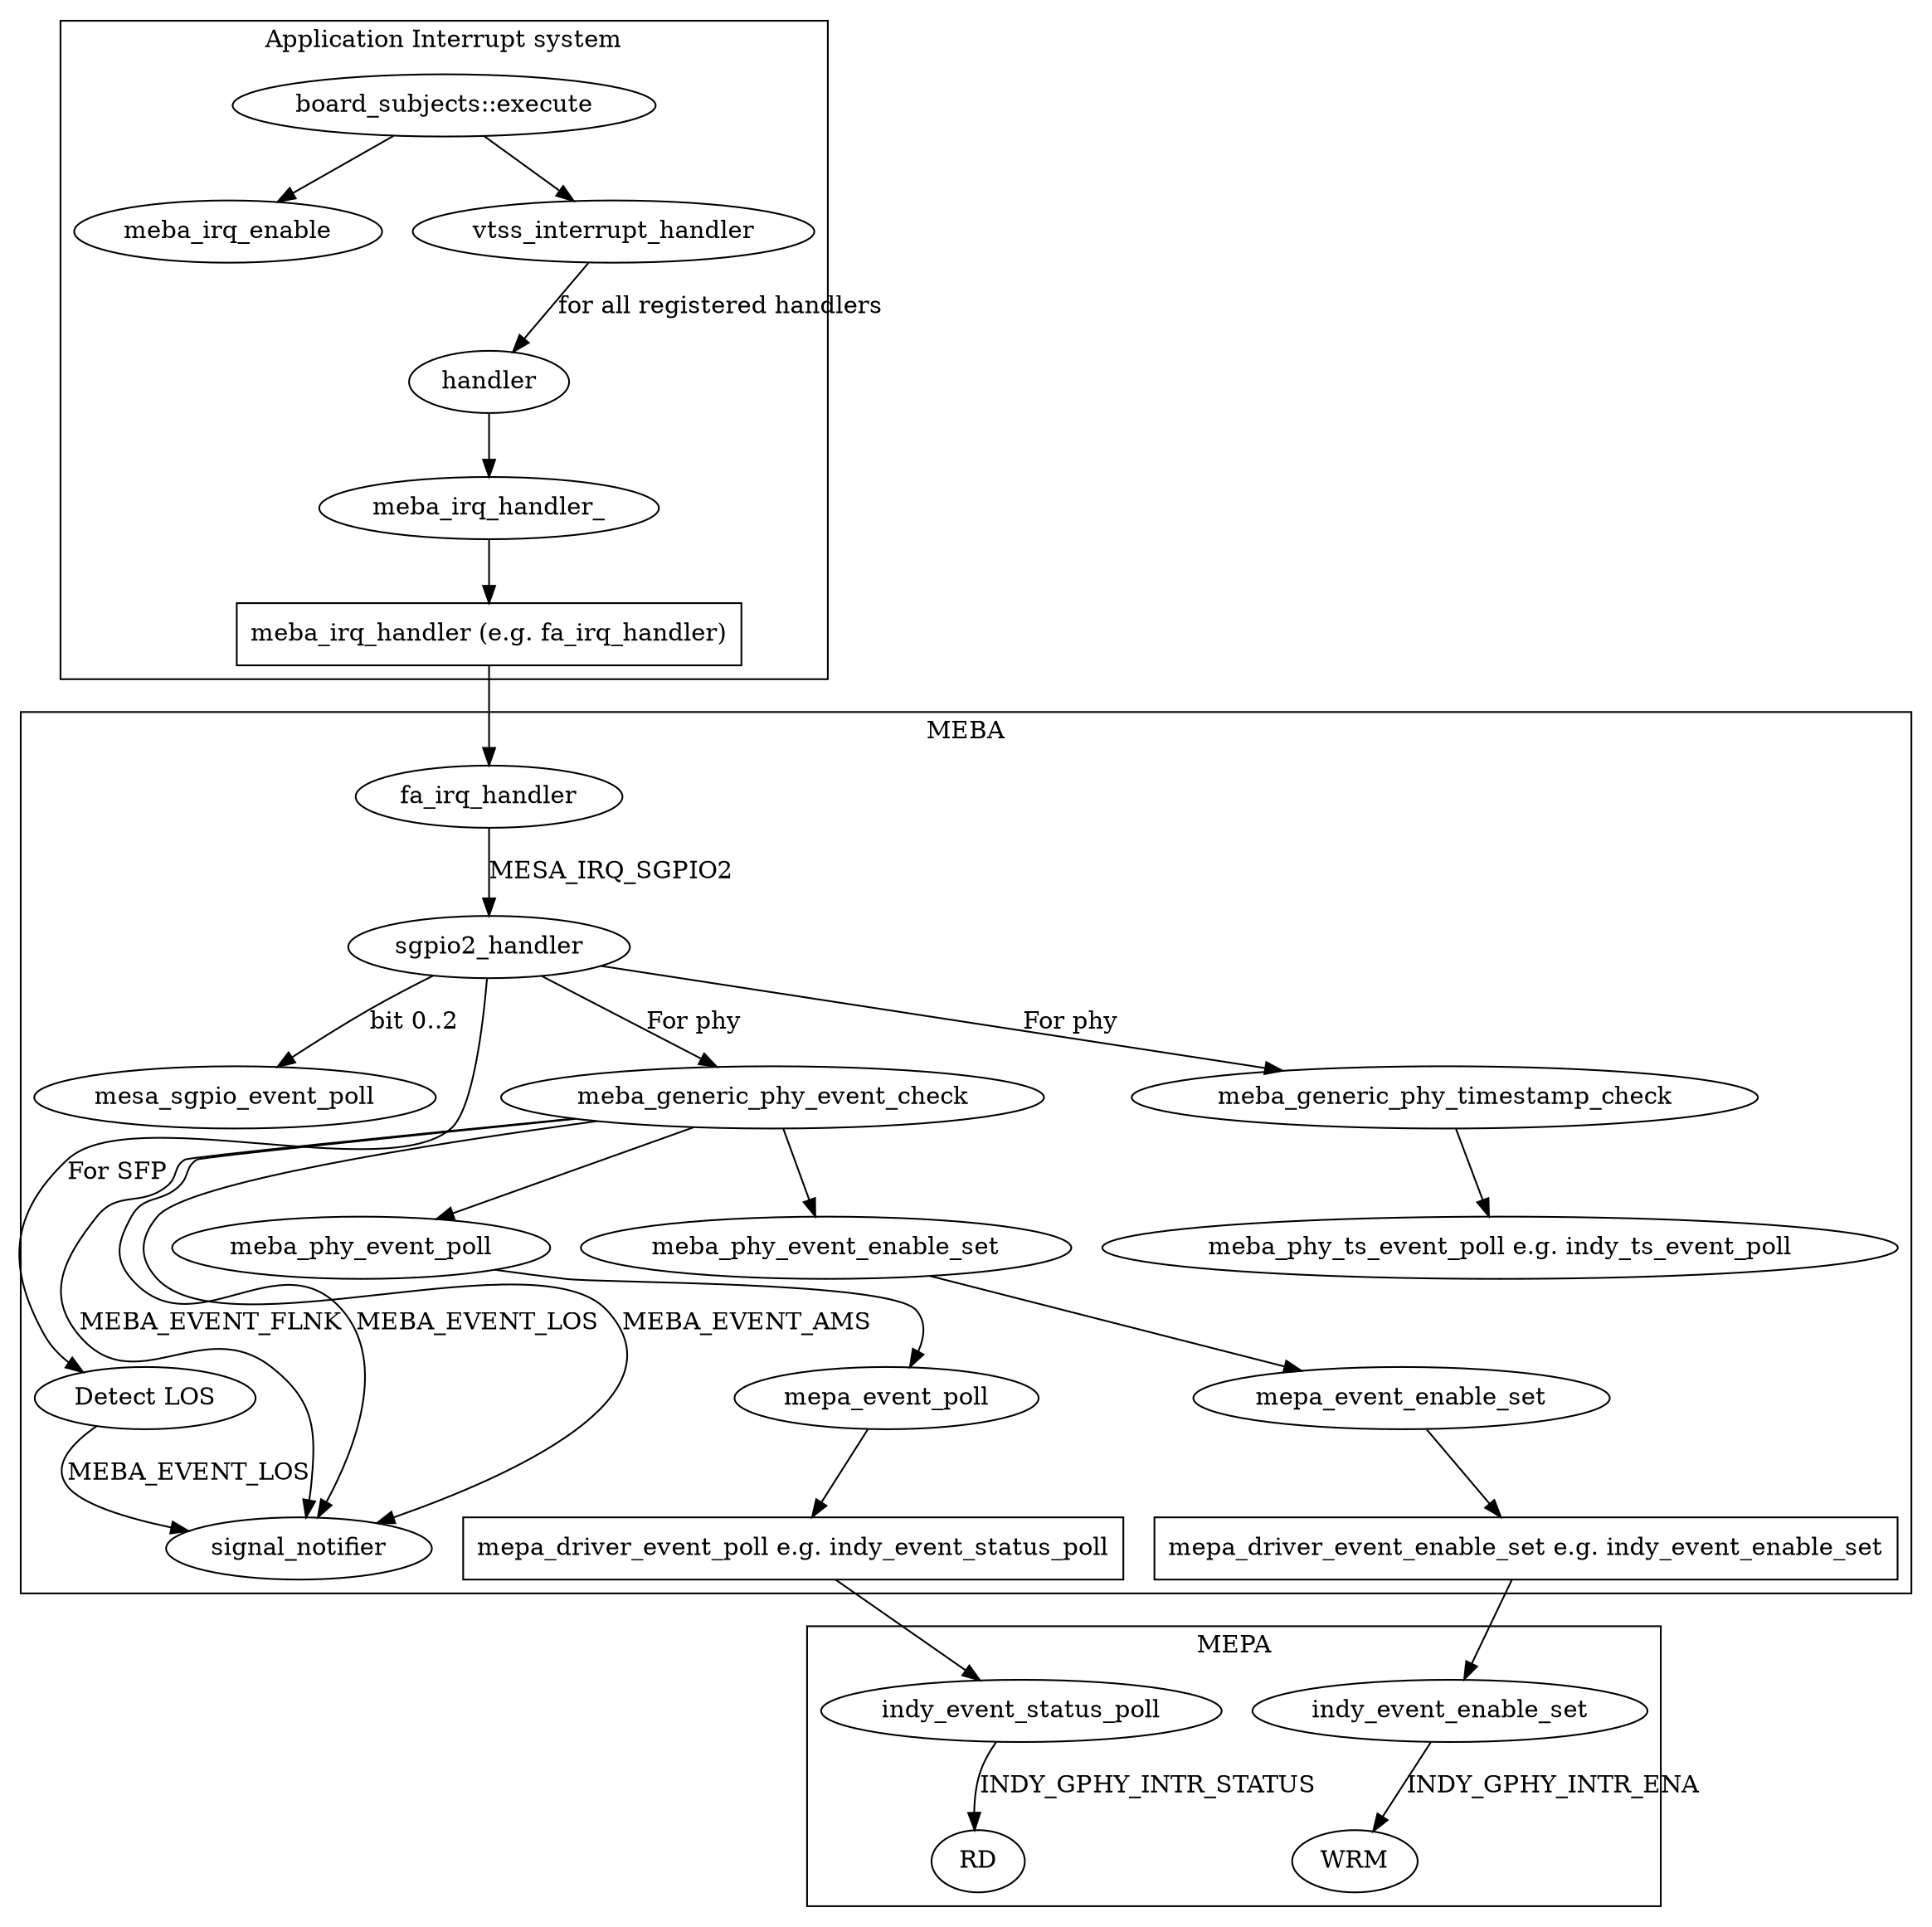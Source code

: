 /*
 Copyright (c) 2006-2023 Microsemi Corporation "Microsemi". All Rights Reserved.

 Unpublished rights reserved under the copyright laws of the United States of
 America, other countries and international treaties. Permission to use, copy,
 store and modify, the software and its source code is granted but only in
 connection with products utilizing the Microsemi switch and PHY products.
 Permission is also granted for you to integrate into other products, disclose,
 transmit and distribute the software only in an absolute machine readable
 format (e.g. HEX file) and only in or with products utilizing the Microsemi
 switch and PHY products.  The source code of the software may not be
 disclosed, transmitted or distributed without the prior written permission of
 Microsemi.

 This copyright notice must appear in any copy, modification, disclosure,
 transmission or distribution of the software.  Microsemi retains all
 ownership, copyright, trade secret and proprietary rights in the software and
 its source code, including all modifications thereto.

 THIS SOFTWARE HAS BEEN PROVIDED "AS IS". MICROSEMI HEREBY DISCLAIMS ALL
 WARRANTIES OF ANY KIND WITH RESPECT TO THE SOFTWARE, WHETHER SUCH WARRANTIES
 ARE EXPRESS, IMPLIED, STATUTORY OR OTHERWISE INCLUDING, WITHOUT LIMITATION,
 WARRANTIES OF MERCHANTABILITY, FITNESS FOR A PARTICULAR USE OR PURPOSE AND
 NON-INFRINGEMENT.
*/

// The graph name and the semicolons are optional
digraph  G {
    subgraph cluster0 {
        label="Application Interrupt system";
        board_subjects [label="board_subjects::execute"];
        board_subjects -> meba_irq_enable;
        board_subjects -> vtss_interrupt_handler ;
        vtss_interrupt_handler -> handler [label="for all registered handlers"];
        handler -> meba_irq_handler_;
        meba_irq_handler_ -> meba_irq_handler;
        meba_irq_handler [shape=box; label="meba_irq_handler (e.g. fa_irq_handler)"]
    }
    subgraph cluster1 {
        label="MEBA";
        fa_irq_handler -> sgpio2_handler [label="MESA_IRQ_SGPIO2"];

        sgpio2_handler -> mesa_sgpio_event_poll [label="bit 0..2"];
        sgpio2_handler -> sfp_los [label="For SFP"];
        sgpio2_handler -> meba_generic_phy_event_check [label="For phy"];
        sgpio2_handler -> meba_generic_phy_timestamp_check [label="For phy"];


        mepa_driver_event_poll [shape=box; label="mepa_driver_event_poll e.g. indy_event_status_poll"];

        mepa_driver_event_enable_set [shape=box; label="mepa_driver_event_enable_set e.g. indy_event_enable_set"];

        meba_generic_phy_event_check -> meba_phy_event_poll -> mepa_event_poll -> mepa_driver_event_poll;
        meba_generic_phy_event_check -> meba_phy_event_enable_set -> mepa_event_enable_set -> mepa_driver_event_enable_set;
        meba_generic_phy_event_check -> signal_notifier [label="MEBA_EVENT_FLNK"];
        meba_generic_phy_event_check -> signal_notifier [label="MEBA_EVENT_LOS"];
        meba_generic_phy_event_check -> signal_notifier [label="MEBA_EVENT_AMS"];

        sfp_los [label="Detect LOS"]
        sfp_los -> signal_notifier [label="MEBA_EVENT_LOS"];

        meba_generic_phy_timestamp_check -> meba_phy_ts_event_poll;

        meba_phy_ts_event_poll [label="meba_phy_ts_event_poll e.g. indy_ts_event_poll"];
        {rank=same; sfp_los; mepa_event_poll; mepa_event_enable_set}
        {rank=max; signal_notifier}
    }
    meba_irq_handler -> fa_irq_handler;

    subgraph cluster2 {
        label="MEPA";
        indy_event_status_poll -> RD [label="INDY_GPHY_INTR_STATUS"];
        indy_event_enable_set -> WRM [label="INDY_GPHY_INTR_ENA"];
    }
    mepa_driver_event_poll -> indy_event_status_poll;
    mepa_driver_event_enable_set -> indy_event_enable_set;
}
